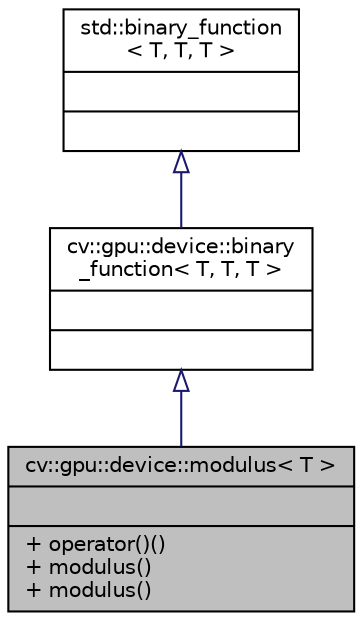 digraph "cv::gpu::device::modulus&lt; T &gt;"
{
 // LATEX_PDF_SIZE
  edge [fontname="Helvetica",fontsize="10",labelfontname="Helvetica",labelfontsize="10"];
  node [fontname="Helvetica",fontsize="10",shape=record];
  Node1 [label="{cv::gpu::device::modulus\< T \>\n||+ operator()()\l+ modulus()\l+ modulus()\l}",height=0.2,width=0.4,color="black", fillcolor="grey75", style="filled", fontcolor="black",tooltip=" "];
  Node2 -> Node1 [dir="back",color="midnightblue",fontsize="10",style="solid",arrowtail="onormal",fontname="Helvetica"];
  Node2 [label="{cv::gpu::device::binary\l_function\< T, T, T \>\n||}",height=0.2,width=0.4,color="black", fillcolor="white", style="filled",URL="$structcv_1_1gpu_1_1device_1_1binary__function.html",tooltip=" "];
  Node3 -> Node2 [dir="back",color="midnightblue",fontsize="10",style="solid",arrowtail="onormal",fontname="Helvetica"];
  Node3 [label="{std::binary_function\l\< T, T, T \>\n||}",height=0.2,width=0.4,color="black", fillcolor="white", style="filled",tooltip=" "];
}
